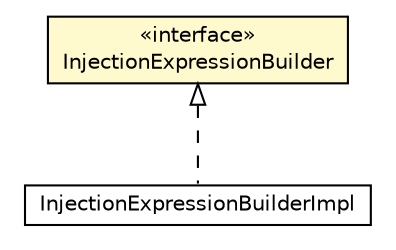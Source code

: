 #!/usr/local/bin/dot
#
# Class diagram 
# Generated by UMLGraph version 5.1 (http://www.umlgraph.org/)
#

digraph G {
	edge [fontname="Helvetica",fontsize=10,labelfontname="Helvetica",labelfontsize=10];
	node [fontname="Helvetica",fontsize=10,shape=plaintext];
	nodesep=0.25;
	ranksep=0.5;
	// org.androidtransfuse.gen.InjectionExpressionBuilderImpl
	c53989 [label=<<table title="org.androidtransfuse.gen.InjectionExpressionBuilderImpl" border="0" cellborder="1" cellspacing="0" cellpadding="2" port="p" href="./InjectionExpressionBuilderImpl.html">
		<tr><td><table border="0" cellspacing="0" cellpadding="1">
<tr><td align="center" balign="center"> InjectionExpressionBuilderImpl </td></tr>
		</table></td></tr>
		</table>>, fontname="Helvetica", fontcolor="black", fontsize=10.0];
	// org.androidtransfuse.gen.InjectionExpressionBuilder
	c53995 [label=<<table title="org.androidtransfuse.gen.InjectionExpressionBuilder" border="0" cellborder="1" cellspacing="0" cellpadding="2" port="p" bgcolor="lemonChiffon" href="./InjectionExpressionBuilder.html">
		<tr><td><table border="0" cellspacing="0" cellpadding="1">
<tr><td align="center" balign="center"> &#171;interface&#187; </td></tr>
<tr><td align="center" balign="center"> InjectionExpressionBuilder </td></tr>
		</table></td></tr>
		</table>>, fontname="Helvetica", fontcolor="black", fontsize=10.0];
	//org.androidtransfuse.gen.InjectionExpressionBuilderImpl implements org.androidtransfuse.gen.InjectionExpressionBuilder
	c53995:p -> c53989:p [dir=back,arrowtail=empty,style=dashed];
}

